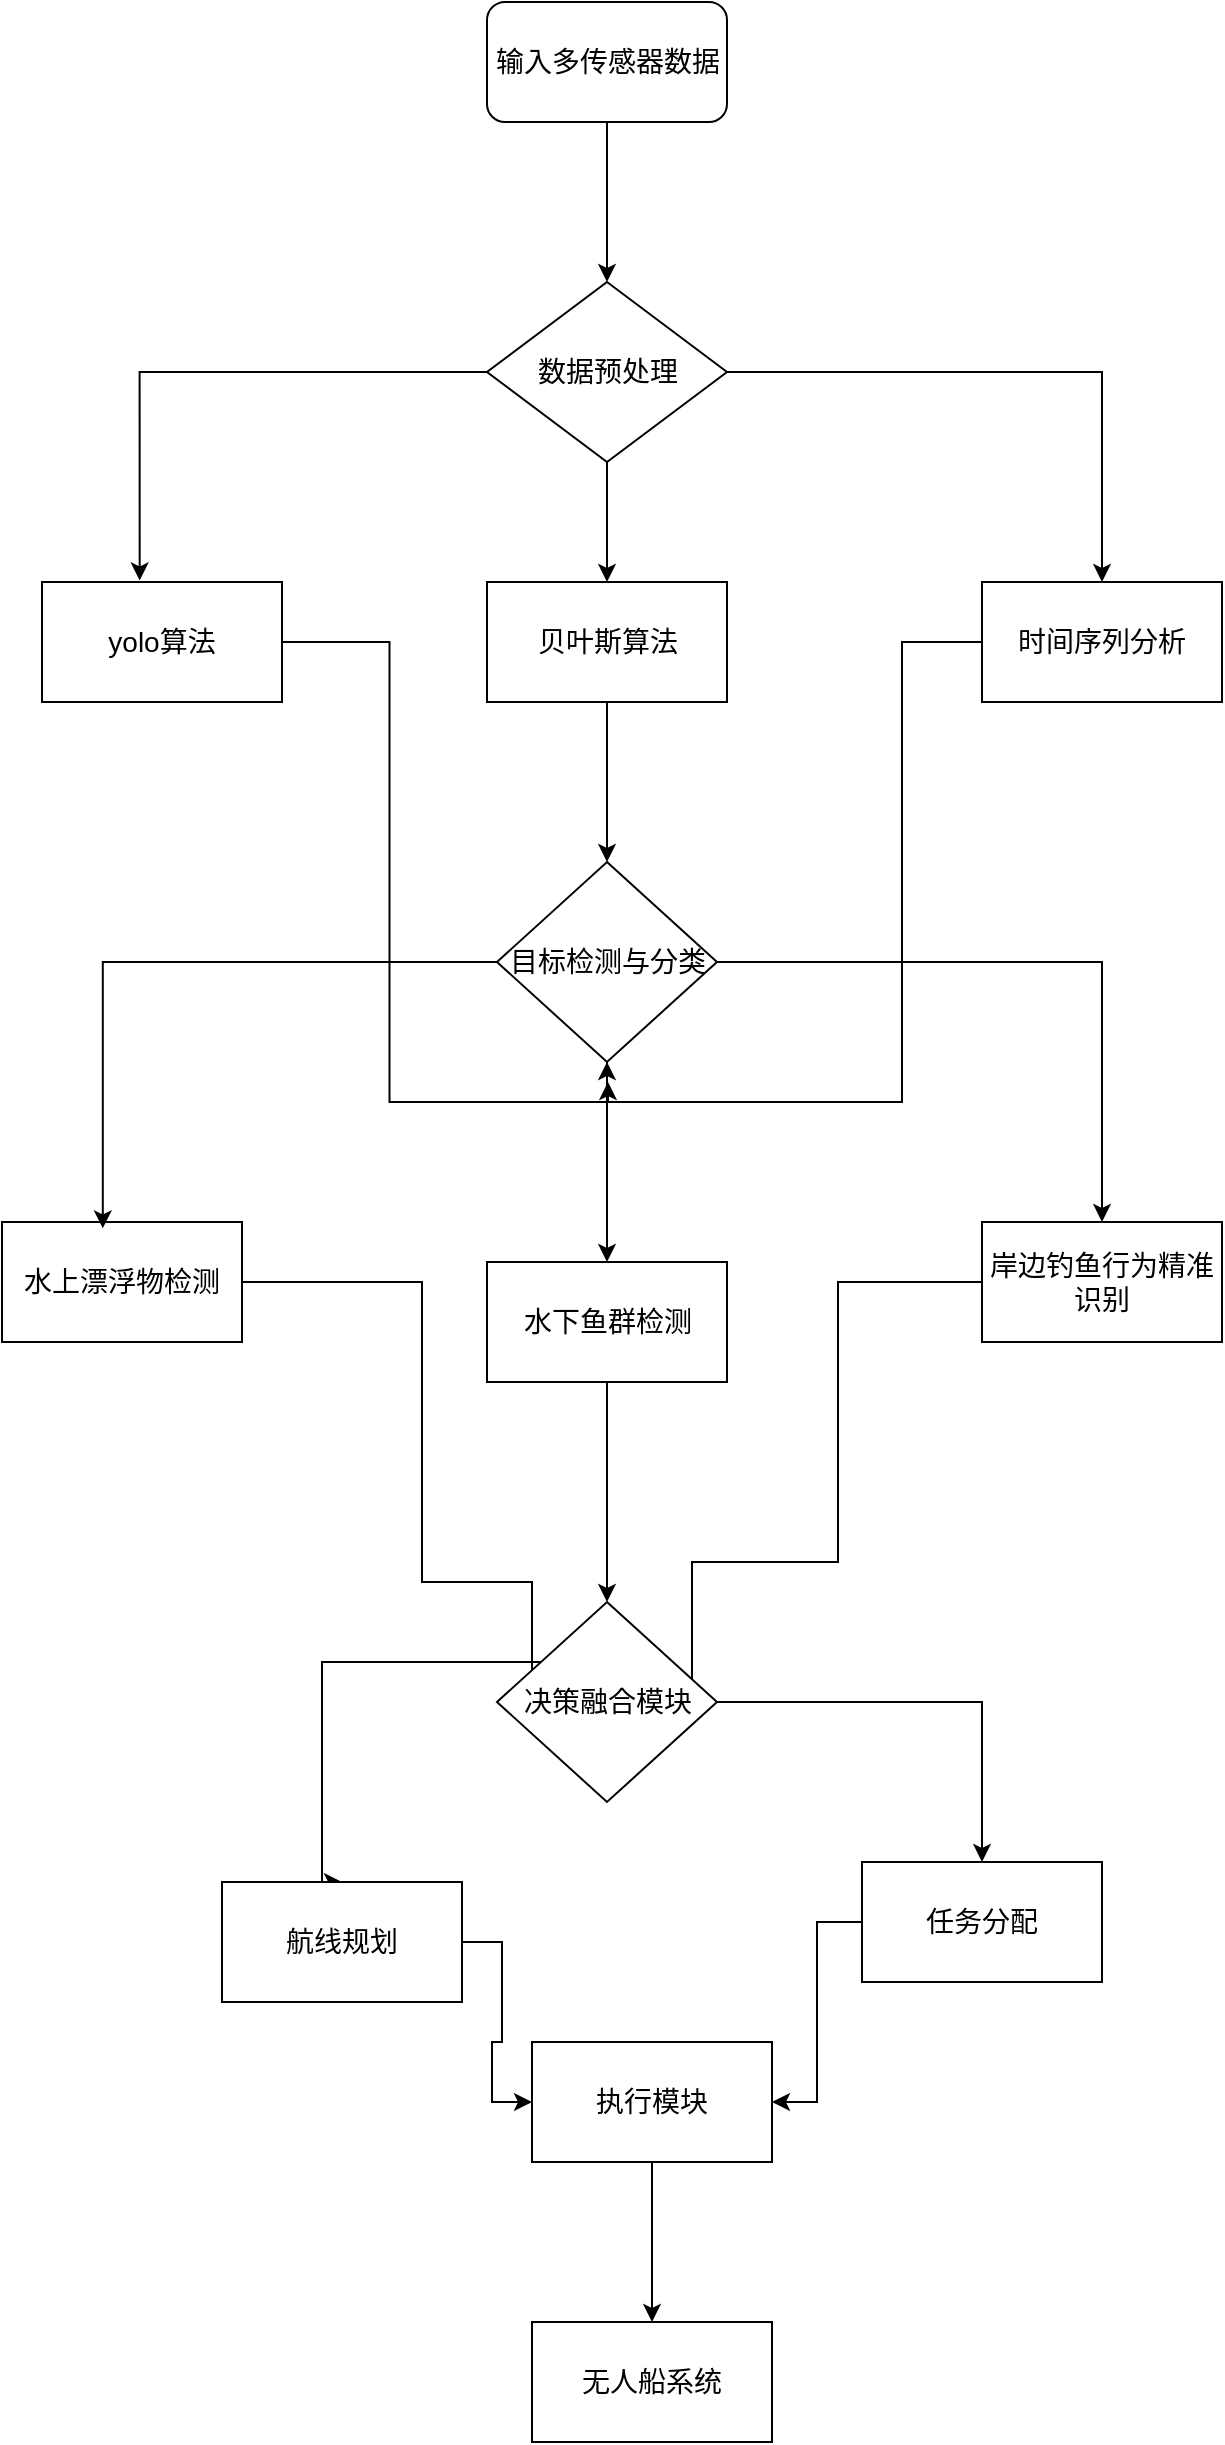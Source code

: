 <mxfile version="24.7.6">
  <diagram name="第 1 页" id="OvkKJ9LMGdIOYqMALdrB">
    <mxGraphModel dx="1050" dy="530" grid="1" gridSize="10" guides="1" tooltips="1" connect="1" arrows="1" fold="1" page="1" pageScale="1" pageWidth="827" pageHeight="1169" math="0" shadow="0">
      <root>
        <mxCell id="0" />
        <mxCell id="1" parent="0" />
        <mxCell id="ZnyS9Pg-73tXfxkxJHSs-4" style="edgeStyle=orthogonalEdgeStyle;rounded=0;orthogonalLoop=1;jettySize=auto;html=1;entryX=0.5;entryY=0;entryDx=0;entryDy=0;strokeWidth=1;fontSize=14;" edge="1" parent="1" source="ZnyS9Pg-73tXfxkxJHSs-1" target="ZnyS9Pg-73tXfxkxJHSs-2">
          <mxGeometry relative="1" as="geometry" />
        </mxCell>
        <mxCell id="ZnyS9Pg-73tXfxkxJHSs-1" value="输入多传感器数据" style="rounded=1;whiteSpace=wrap;html=1;strokeWidth=1;fontSize=14;" vertex="1" parent="1">
          <mxGeometry x="332.5" y="20" width="120" height="60" as="geometry" />
        </mxCell>
        <mxCell id="ZnyS9Pg-73tXfxkxJHSs-9" style="edgeStyle=orthogonalEdgeStyle;rounded=0;orthogonalLoop=1;jettySize=auto;html=1;entryX=0.5;entryY=0;entryDx=0;entryDy=0;strokeWidth=1;fontSize=14;" edge="1" parent="1" source="ZnyS9Pg-73tXfxkxJHSs-2" target="ZnyS9Pg-73tXfxkxJHSs-6">
          <mxGeometry relative="1" as="geometry" />
        </mxCell>
        <mxCell id="ZnyS9Pg-73tXfxkxJHSs-10" style="edgeStyle=orthogonalEdgeStyle;rounded=0;orthogonalLoop=1;jettySize=auto;html=1;entryX=0.5;entryY=0;entryDx=0;entryDy=0;strokeWidth=1;fontSize=14;" edge="1" parent="1" source="ZnyS9Pg-73tXfxkxJHSs-2" target="ZnyS9Pg-73tXfxkxJHSs-7">
          <mxGeometry relative="1" as="geometry" />
        </mxCell>
        <mxCell id="ZnyS9Pg-73tXfxkxJHSs-2" value="数据预处理" style="rhombus;whiteSpace=wrap;html=1;strokeWidth=1;fontSize=14;" vertex="1" parent="1">
          <mxGeometry x="332.5" y="160" width="120" height="90" as="geometry" />
        </mxCell>
        <mxCell id="ZnyS9Pg-73tXfxkxJHSs-32" style="edgeStyle=orthogonalEdgeStyle;rounded=0;orthogonalLoop=1;jettySize=auto;html=1;entryX=0.5;entryY=1;entryDx=0;entryDy=0;" edge="1" parent="1" source="ZnyS9Pg-73tXfxkxJHSs-5" target="ZnyS9Pg-73tXfxkxJHSs-11">
          <mxGeometry relative="1" as="geometry" />
        </mxCell>
        <mxCell id="ZnyS9Pg-73tXfxkxJHSs-5" value="yolo算法" style="rounded=0;whiteSpace=wrap;html=1;strokeWidth=1;fontSize=14;" vertex="1" parent="1">
          <mxGeometry x="110" y="310" width="120" height="60" as="geometry" />
        </mxCell>
        <mxCell id="ZnyS9Pg-73tXfxkxJHSs-12" value="" style="edgeStyle=orthogonalEdgeStyle;rounded=0;orthogonalLoop=1;jettySize=auto;html=1;strokeWidth=1;fontSize=14;" edge="1" parent="1" source="ZnyS9Pg-73tXfxkxJHSs-6" target="ZnyS9Pg-73tXfxkxJHSs-11">
          <mxGeometry relative="1" as="geometry" />
        </mxCell>
        <mxCell id="ZnyS9Pg-73tXfxkxJHSs-6" value="贝叶斯算法" style="rounded=0;whiteSpace=wrap;html=1;strokeWidth=1;fontSize=14;" vertex="1" parent="1">
          <mxGeometry x="332.5" y="310" width="120" height="60" as="geometry" />
        </mxCell>
        <mxCell id="ZnyS9Pg-73tXfxkxJHSs-7" value="时间序列分析" style="rounded=0;whiteSpace=wrap;html=1;strokeWidth=1;fontSize=14;" vertex="1" parent="1">
          <mxGeometry x="580" y="310" width="120" height="60" as="geometry" />
        </mxCell>
        <mxCell id="ZnyS9Pg-73tXfxkxJHSs-8" style="edgeStyle=orthogonalEdgeStyle;rounded=0;orthogonalLoop=1;jettySize=auto;html=1;entryX=0.407;entryY=-0.013;entryDx=0;entryDy=0;entryPerimeter=0;strokeWidth=1;fontSize=14;" edge="1" parent="1" source="ZnyS9Pg-73tXfxkxJHSs-2" target="ZnyS9Pg-73tXfxkxJHSs-5">
          <mxGeometry relative="1" as="geometry" />
        </mxCell>
        <mxCell id="ZnyS9Pg-73tXfxkxJHSs-18" style="edgeStyle=orthogonalEdgeStyle;rounded=0;orthogonalLoop=1;jettySize=auto;html=1;entryX=0.5;entryY=0;entryDx=0;entryDy=0;strokeWidth=1;fontSize=14;" edge="1" parent="1" source="ZnyS9Pg-73tXfxkxJHSs-11" target="ZnyS9Pg-73tXfxkxJHSs-13">
          <mxGeometry relative="1" as="geometry" />
        </mxCell>
        <mxCell id="ZnyS9Pg-73tXfxkxJHSs-22" style="edgeStyle=orthogonalEdgeStyle;rounded=0;orthogonalLoop=1;jettySize=auto;html=1;entryX=1;entryY=0.5;entryDx=0;entryDy=0;strokeWidth=1;fontSize=14;" edge="1" parent="1" source="ZnyS9Pg-73tXfxkxJHSs-13" target="ZnyS9Pg-73tXfxkxJHSs-19">
          <mxGeometry relative="1" as="geometry">
            <Array as="points">
              <mxPoint x="508" y="660" />
              <mxPoint x="508" y="800" />
              <mxPoint x="435" y="800" />
            </Array>
          </mxGeometry>
        </mxCell>
        <mxCell id="ZnyS9Pg-73tXfxkxJHSs-13" value="岸边钓鱼行为精准识别" style="rounded=0;whiteSpace=wrap;html=1;strokeWidth=1;fontSize=14;" vertex="1" parent="1">
          <mxGeometry x="580" y="630" width="120" height="60" as="geometry" />
        </mxCell>
        <mxCell id="ZnyS9Pg-73tXfxkxJHSs-20" value="" style="edgeStyle=orthogonalEdgeStyle;rounded=0;orthogonalLoop=1;jettySize=auto;html=1;strokeWidth=1;fontSize=14;" edge="1" parent="1" source="ZnyS9Pg-73tXfxkxJHSs-14" target="ZnyS9Pg-73tXfxkxJHSs-19">
          <mxGeometry relative="1" as="geometry" />
        </mxCell>
        <mxCell id="ZnyS9Pg-73tXfxkxJHSs-14" value="水下鱼群检测" style="rounded=0;whiteSpace=wrap;html=1;strokeWidth=1;fontSize=14;" vertex="1" parent="1">
          <mxGeometry x="332.5" y="650" width="120" height="60" as="geometry" />
        </mxCell>
        <mxCell id="ZnyS9Pg-73tXfxkxJHSs-21" style="edgeStyle=orthogonalEdgeStyle;rounded=0;orthogonalLoop=1;jettySize=auto;html=1;entryX=0;entryY=0.5;entryDx=0;entryDy=0;strokeWidth=1;fontSize=14;" edge="1" parent="1" source="ZnyS9Pg-73tXfxkxJHSs-15" target="ZnyS9Pg-73tXfxkxJHSs-19">
          <mxGeometry relative="1" as="geometry">
            <Array as="points">
              <mxPoint x="300" y="660" />
              <mxPoint x="300" y="810" />
              <mxPoint x="355" y="810" />
            </Array>
          </mxGeometry>
        </mxCell>
        <mxCell id="ZnyS9Pg-73tXfxkxJHSs-15" value="水上漂浮物检测" style="rounded=0;whiteSpace=wrap;html=1;strokeWidth=1;fontSize=14;" vertex="1" parent="1">
          <mxGeometry x="90" y="630" width="120" height="60" as="geometry" />
        </mxCell>
        <mxCell id="ZnyS9Pg-73tXfxkxJHSs-16" style="edgeStyle=orthogonalEdgeStyle;rounded=0;orthogonalLoop=1;jettySize=auto;html=1;entryX=0.42;entryY=0.053;entryDx=0;entryDy=0;entryPerimeter=0;strokeWidth=1;fontSize=14;" edge="1" parent="1" source="ZnyS9Pg-73tXfxkxJHSs-11" target="ZnyS9Pg-73tXfxkxJHSs-15">
          <mxGeometry relative="1" as="geometry" />
        </mxCell>
        <mxCell id="ZnyS9Pg-73tXfxkxJHSs-17" style="edgeStyle=orthogonalEdgeStyle;rounded=0;orthogonalLoop=1;jettySize=auto;html=1;strokeWidth=1;fontSize=14;" edge="1" parent="1" source="ZnyS9Pg-73tXfxkxJHSs-11" target="ZnyS9Pg-73tXfxkxJHSs-14">
          <mxGeometry relative="1" as="geometry" />
        </mxCell>
        <mxCell id="ZnyS9Pg-73tXfxkxJHSs-25" style="edgeStyle=orthogonalEdgeStyle;rounded=0;orthogonalLoop=1;jettySize=auto;html=1;entryX=0.5;entryY=0;entryDx=0;entryDy=0;strokeWidth=1;fontSize=14;" edge="1" parent="1" source="ZnyS9Pg-73tXfxkxJHSs-19" target="ZnyS9Pg-73tXfxkxJHSs-23">
          <mxGeometry relative="1" as="geometry">
            <Array as="points">
              <mxPoint x="250" y="850" />
            </Array>
          </mxGeometry>
        </mxCell>
        <mxCell id="ZnyS9Pg-73tXfxkxJHSs-26" style="edgeStyle=orthogonalEdgeStyle;rounded=0;orthogonalLoop=1;jettySize=auto;html=1;strokeWidth=1;fontSize=14;" edge="1" parent="1" source="ZnyS9Pg-73tXfxkxJHSs-19" target="ZnyS9Pg-73tXfxkxJHSs-24">
          <mxGeometry relative="1" as="geometry" />
        </mxCell>
        <mxCell id="ZnyS9Pg-73tXfxkxJHSs-19" value="决策融合模块" style="rhombus;whiteSpace=wrap;html=1;rounded=0;strokeWidth=1;fontSize=14;" vertex="1" parent="1">
          <mxGeometry x="337.5" y="820" width="110" height="100" as="geometry" />
        </mxCell>
        <mxCell id="ZnyS9Pg-73tXfxkxJHSs-28" style="edgeStyle=orthogonalEdgeStyle;rounded=0;orthogonalLoop=1;jettySize=auto;html=1;entryX=0;entryY=0.5;entryDx=0;entryDy=0;strokeWidth=1;fontSize=14;" edge="1" parent="1" source="ZnyS9Pg-73tXfxkxJHSs-23" target="ZnyS9Pg-73tXfxkxJHSs-27">
          <mxGeometry relative="1" as="geometry" />
        </mxCell>
        <mxCell id="ZnyS9Pg-73tXfxkxJHSs-23" value="航线规划" style="rounded=0;whiteSpace=wrap;html=1;strokeWidth=1;fontSize=14;" vertex="1" parent="1">
          <mxGeometry x="200" y="960" width="120" height="60" as="geometry" />
        </mxCell>
        <mxCell id="ZnyS9Pg-73tXfxkxJHSs-29" style="edgeStyle=orthogonalEdgeStyle;rounded=0;orthogonalLoop=1;jettySize=auto;html=1;entryX=1;entryY=0.5;entryDx=0;entryDy=0;strokeWidth=1;fontSize=14;" edge="1" parent="1" source="ZnyS9Pg-73tXfxkxJHSs-24" target="ZnyS9Pg-73tXfxkxJHSs-27">
          <mxGeometry relative="1" as="geometry" />
        </mxCell>
        <mxCell id="ZnyS9Pg-73tXfxkxJHSs-24" value="任务分配" style="rounded=0;whiteSpace=wrap;html=1;strokeWidth=1;fontSize=14;" vertex="1" parent="1">
          <mxGeometry x="520" y="950" width="120" height="60" as="geometry" />
        </mxCell>
        <mxCell id="ZnyS9Pg-73tXfxkxJHSs-31" style="edgeStyle=orthogonalEdgeStyle;rounded=0;orthogonalLoop=1;jettySize=auto;html=1;entryX=0.5;entryY=0;entryDx=0;entryDy=0;strokeWidth=1;fontSize=14;" edge="1" parent="1" source="ZnyS9Pg-73tXfxkxJHSs-27" target="ZnyS9Pg-73tXfxkxJHSs-30">
          <mxGeometry relative="1" as="geometry" />
        </mxCell>
        <mxCell id="ZnyS9Pg-73tXfxkxJHSs-27" value="执行模块" style="rounded=0;whiteSpace=wrap;html=1;strokeWidth=1;fontSize=14;" vertex="1" parent="1">
          <mxGeometry x="355" y="1040" width="120" height="60" as="geometry" />
        </mxCell>
        <mxCell id="ZnyS9Pg-73tXfxkxJHSs-30" value="无人船系统" style="rounded=0;whiteSpace=wrap;html=1;strokeWidth=1;fontSize=14;" vertex="1" parent="1">
          <mxGeometry x="355" y="1180" width="120" height="60" as="geometry" />
        </mxCell>
        <mxCell id="ZnyS9Pg-73tXfxkxJHSs-34" value="" style="edgeStyle=orthogonalEdgeStyle;rounded=0;orthogonalLoop=1;jettySize=auto;html=1;" edge="1" parent="1" source="ZnyS9Pg-73tXfxkxJHSs-7">
          <mxGeometry relative="1" as="geometry">
            <mxPoint x="393" y="560" as="targetPoint" />
            <mxPoint x="640" y="370" as="sourcePoint" />
            <Array as="points">
              <mxPoint x="540" y="340" />
              <mxPoint x="540" y="570" />
              <mxPoint x="393" y="570" />
            </Array>
          </mxGeometry>
        </mxCell>
        <mxCell id="ZnyS9Pg-73tXfxkxJHSs-11" value="目标检测与分类" style="rhombus;whiteSpace=wrap;html=1;rounded=0;strokeWidth=1;fontSize=14;" vertex="1" parent="1">
          <mxGeometry x="337.5" y="450" width="110" height="100" as="geometry" />
        </mxCell>
      </root>
    </mxGraphModel>
  </diagram>
</mxfile>
